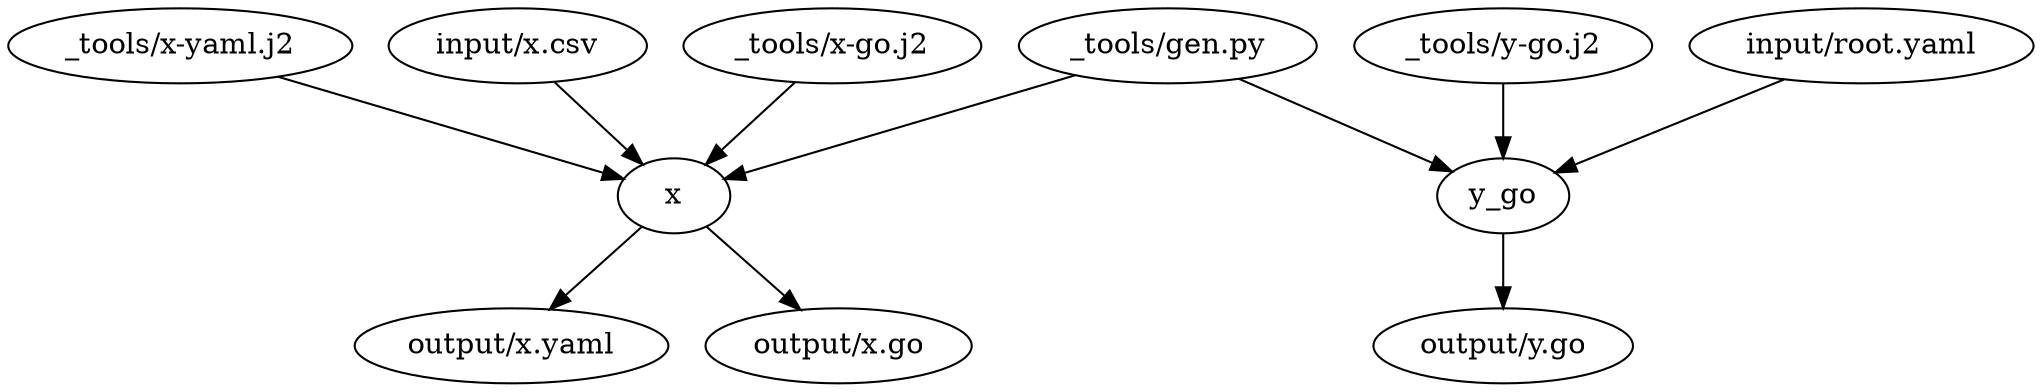 digraph G {
    // nodes
    g0 [label="x", shape=oval];
    g1 [label="output/x.yaml", shape=oval];
    g2 [label="output/x.go", shape=oval];
    g3 [label="y_go", shape=oval];
    g4 [label="output/y.go", shape=oval];
    g5 [label="_tools/gen.py", shape=oval];
    g6 [label="_tools/x-yaml.j2", shape=oval];
    g7 [label="input/x.csv", shape=oval];
    g8 [label="_tools/x-go.j2", shape=oval];
    g9 [label="_tools/y-go.j2", shape=oval];
    g10 [label="input/root.yaml", shape=oval];

    // edges
    g5 -> g0;
    g6 -> g0;
    g7 -> g0;
    g8 -> g0;
    g0 -> g1;
    g0 -> g2;
    g5 -> g3;
    g9 -> g3;
    g10 -> g3;
    g3 -> g4;
}
